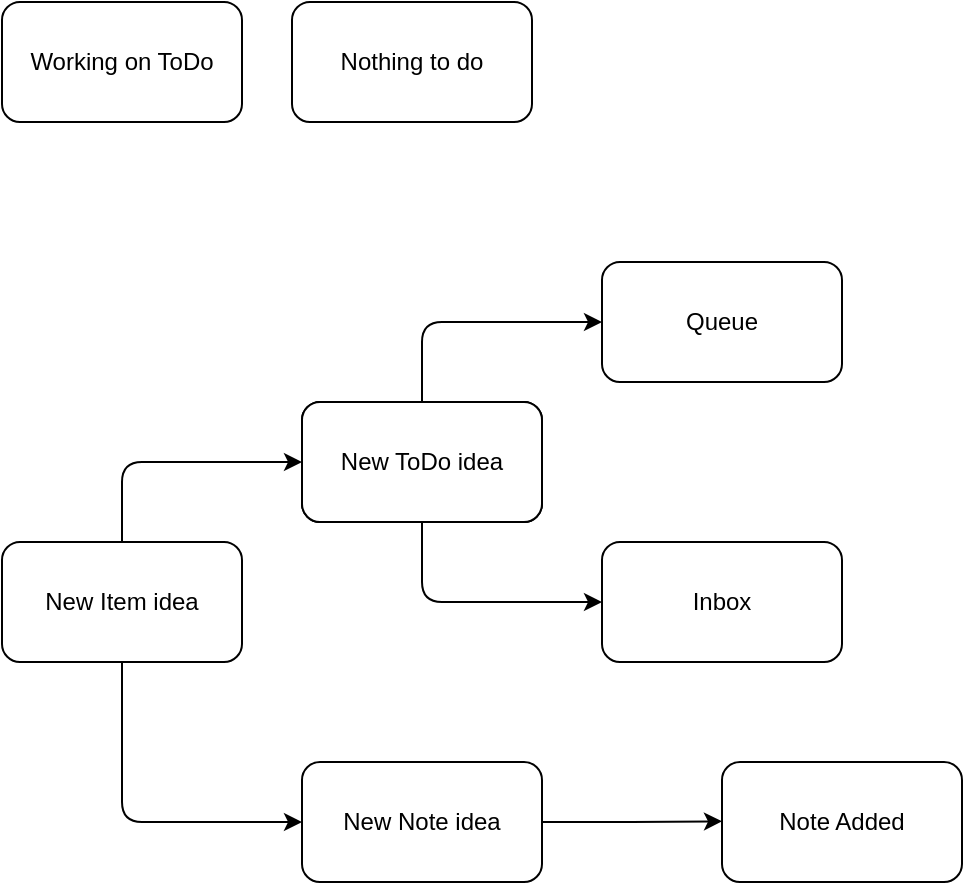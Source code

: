 <mxfile version="13.2.6" type="device"><diagram id="x11rWM2HY9k28IrADtkZ" name="Page-1"><mxGraphModel dx="580" dy="637" grid="1" gridSize="10" guides="1" tooltips="1" connect="1" arrows="1" fold="1" page="1" pageScale="1" pageWidth="850" pageHeight="1100" math="0" shadow="0"><root><mxCell id="0"/><mxCell id="1" parent="0"/><mxCell id="rDZ1XagMQai2h7Hd3zCk-1" value="Nothing to do" style="rounded=1;whiteSpace=wrap;html=1;" vertex="1" parent="1"><mxGeometry x="205" y="50" width="120" height="60" as="geometry"/></mxCell><mxCell id="rDZ1XagMQai2h7Hd3zCk-2" value="Working on ToDo" style="rounded=1;whiteSpace=wrap;html=1;" vertex="1" parent="1"><mxGeometry x="60" y="50" width="120" height="60" as="geometry"/></mxCell><mxCell id="rDZ1XagMQai2h7Hd3zCk-10" value="" style="group" vertex="1" connectable="0" parent="1"><mxGeometry x="60" y="250" width="270" height="200" as="geometry"/></mxCell><mxCell id="rDZ1XagMQai2h7Hd3zCk-4" value="New Item idea" style="rounded=1;whiteSpace=wrap;html=1;" vertex="1" parent="rDZ1XagMQai2h7Hd3zCk-10"><mxGeometry x="150" width="120" height="60" as="geometry"/></mxCell><mxCell id="rDZ1XagMQai2h7Hd3zCk-8" value="New ToDo idea" style="rounded=1;whiteSpace=wrap;html=1;" vertex="1" parent="rDZ1XagMQai2h7Hd3zCk-10"><mxGeometry x="150" width="120" height="60" as="geometry"/></mxCell><mxCell id="rDZ1XagMQai2h7Hd3zCk-9" value="" style="group" vertex="1" connectable="0" parent="rDZ1XagMQai2h7Hd3zCk-10"><mxGeometry y="30" width="120" height="140" as="geometry"/></mxCell><mxCell id="rDZ1XagMQai2h7Hd3zCk-3" value="New Item idea" style="rounded=1;whiteSpace=wrap;html=1;" vertex="1" parent="rDZ1XagMQai2h7Hd3zCk-9"><mxGeometry y="40" width="120" height="60" as="geometry"/></mxCell><mxCell id="rDZ1XagMQai2h7Hd3zCk-6" value="" style="endArrow=classic;html=1;exitX=0.5;exitY=0;exitDx=0;exitDy=0;" edge="1" parent="rDZ1XagMQai2h7Hd3zCk-9" source="rDZ1XagMQai2h7Hd3zCk-3"><mxGeometry width="50" height="50" relative="1" as="geometry"><mxPoint x="200" y="40" as="sourcePoint"/><mxPoint x="150" as="targetPoint"/><Array as="points"><mxPoint x="60"/></Array></mxGeometry></mxCell><mxCell id="rDZ1XagMQai2h7Hd3zCk-7" value="" style="endArrow=classic;html=1;exitX=0.5;exitY=0;exitDx=0;exitDy=0;entryX=0;entryY=0.5;entryDx=0;entryDy=0;" edge="1" parent="rDZ1XagMQai2h7Hd3zCk-9" target="rDZ1XagMQai2h7Hd3zCk-5"><mxGeometry width="50" height="50" relative="1" as="geometry"><mxPoint x="60" y="100.0" as="sourcePoint"/><mxPoint x="140" y="179" as="targetPoint"/><Array as="points"><mxPoint x="60" y="180"/></Array></mxGeometry></mxCell><mxCell id="rDZ1XagMQai2h7Hd3zCk-16" value="" style="endArrow=classic;html=1;exitX=0.5;exitY=0;exitDx=0;exitDy=0;" edge="1" parent="rDZ1XagMQai2h7Hd3zCk-10"><mxGeometry width="50" height="50" relative="1" as="geometry"><mxPoint x="210" y="60.0" as="sourcePoint"/><mxPoint x="300" y="100.0" as="targetPoint"/><Array as="points"><mxPoint x="210" y="100"/></Array></mxGeometry></mxCell><mxCell id="rDZ1XagMQai2h7Hd3zCk-15" value="" style="endArrow=classic;html=1;exitX=0.5;exitY=0;exitDx=0;exitDy=0;" edge="1" parent="1"><mxGeometry width="50" height="50" relative="1" as="geometry"><mxPoint x="270" y="250.0" as="sourcePoint"/><mxPoint x="360" y="210" as="targetPoint"/><Array as="points"><mxPoint x="270" y="210"/></Array></mxGeometry></mxCell><mxCell id="rDZ1XagMQai2h7Hd3zCk-5" value="New Note idea" style="rounded=1;whiteSpace=wrap;html=1;" vertex="1" parent="1"><mxGeometry x="210" y="430" width="120" height="60" as="geometry"/></mxCell><mxCell id="rDZ1XagMQai2h7Hd3zCk-12" style="edgeStyle=orthogonalEdgeStyle;rounded=0;orthogonalLoop=1;jettySize=auto;html=1;exitX=1;exitY=0.5;exitDx=0;exitDy=0;" edge="1" parent="1" source="rDZ1XagMQai2h7Hd3zCk-5"><mxGeometry relative="1" as="geometry"><mxPoint x="420" y="459.667" as="targetPoint"/></mxGeometry></mxCell><mxCell id="rDZ1XagMQai2h7Hd3zCk-13" value="Note Added" style="rounded=1;whiteSpace=wrap;html=1;" vertex="1" parent="1"><mxGeometry x="420" y="430" width="120" height="60" as="geometry"/></mxCell><mxCell id="rDZ1XagMQai2h7Hd3zCk-17" value="Queue" style="rounded=1;whiteSpace=wrap;html=1;" vertex="1" parent="1"><mxGeometry x="360" y="180" width="120" height="60" as="geometry"/></mxCell><mxCell id="rDZ1XagMQai2h7Hd3zCk-18" value="Inbox" style="rounded=1;whiteSpace=wrap;html=1;" vertex="1" parent="1"><mxGeometry x="360" y="320" width="120" height="60" as="geometry"/></mxCell></root></mxGraphModel></diagram></mxfile>